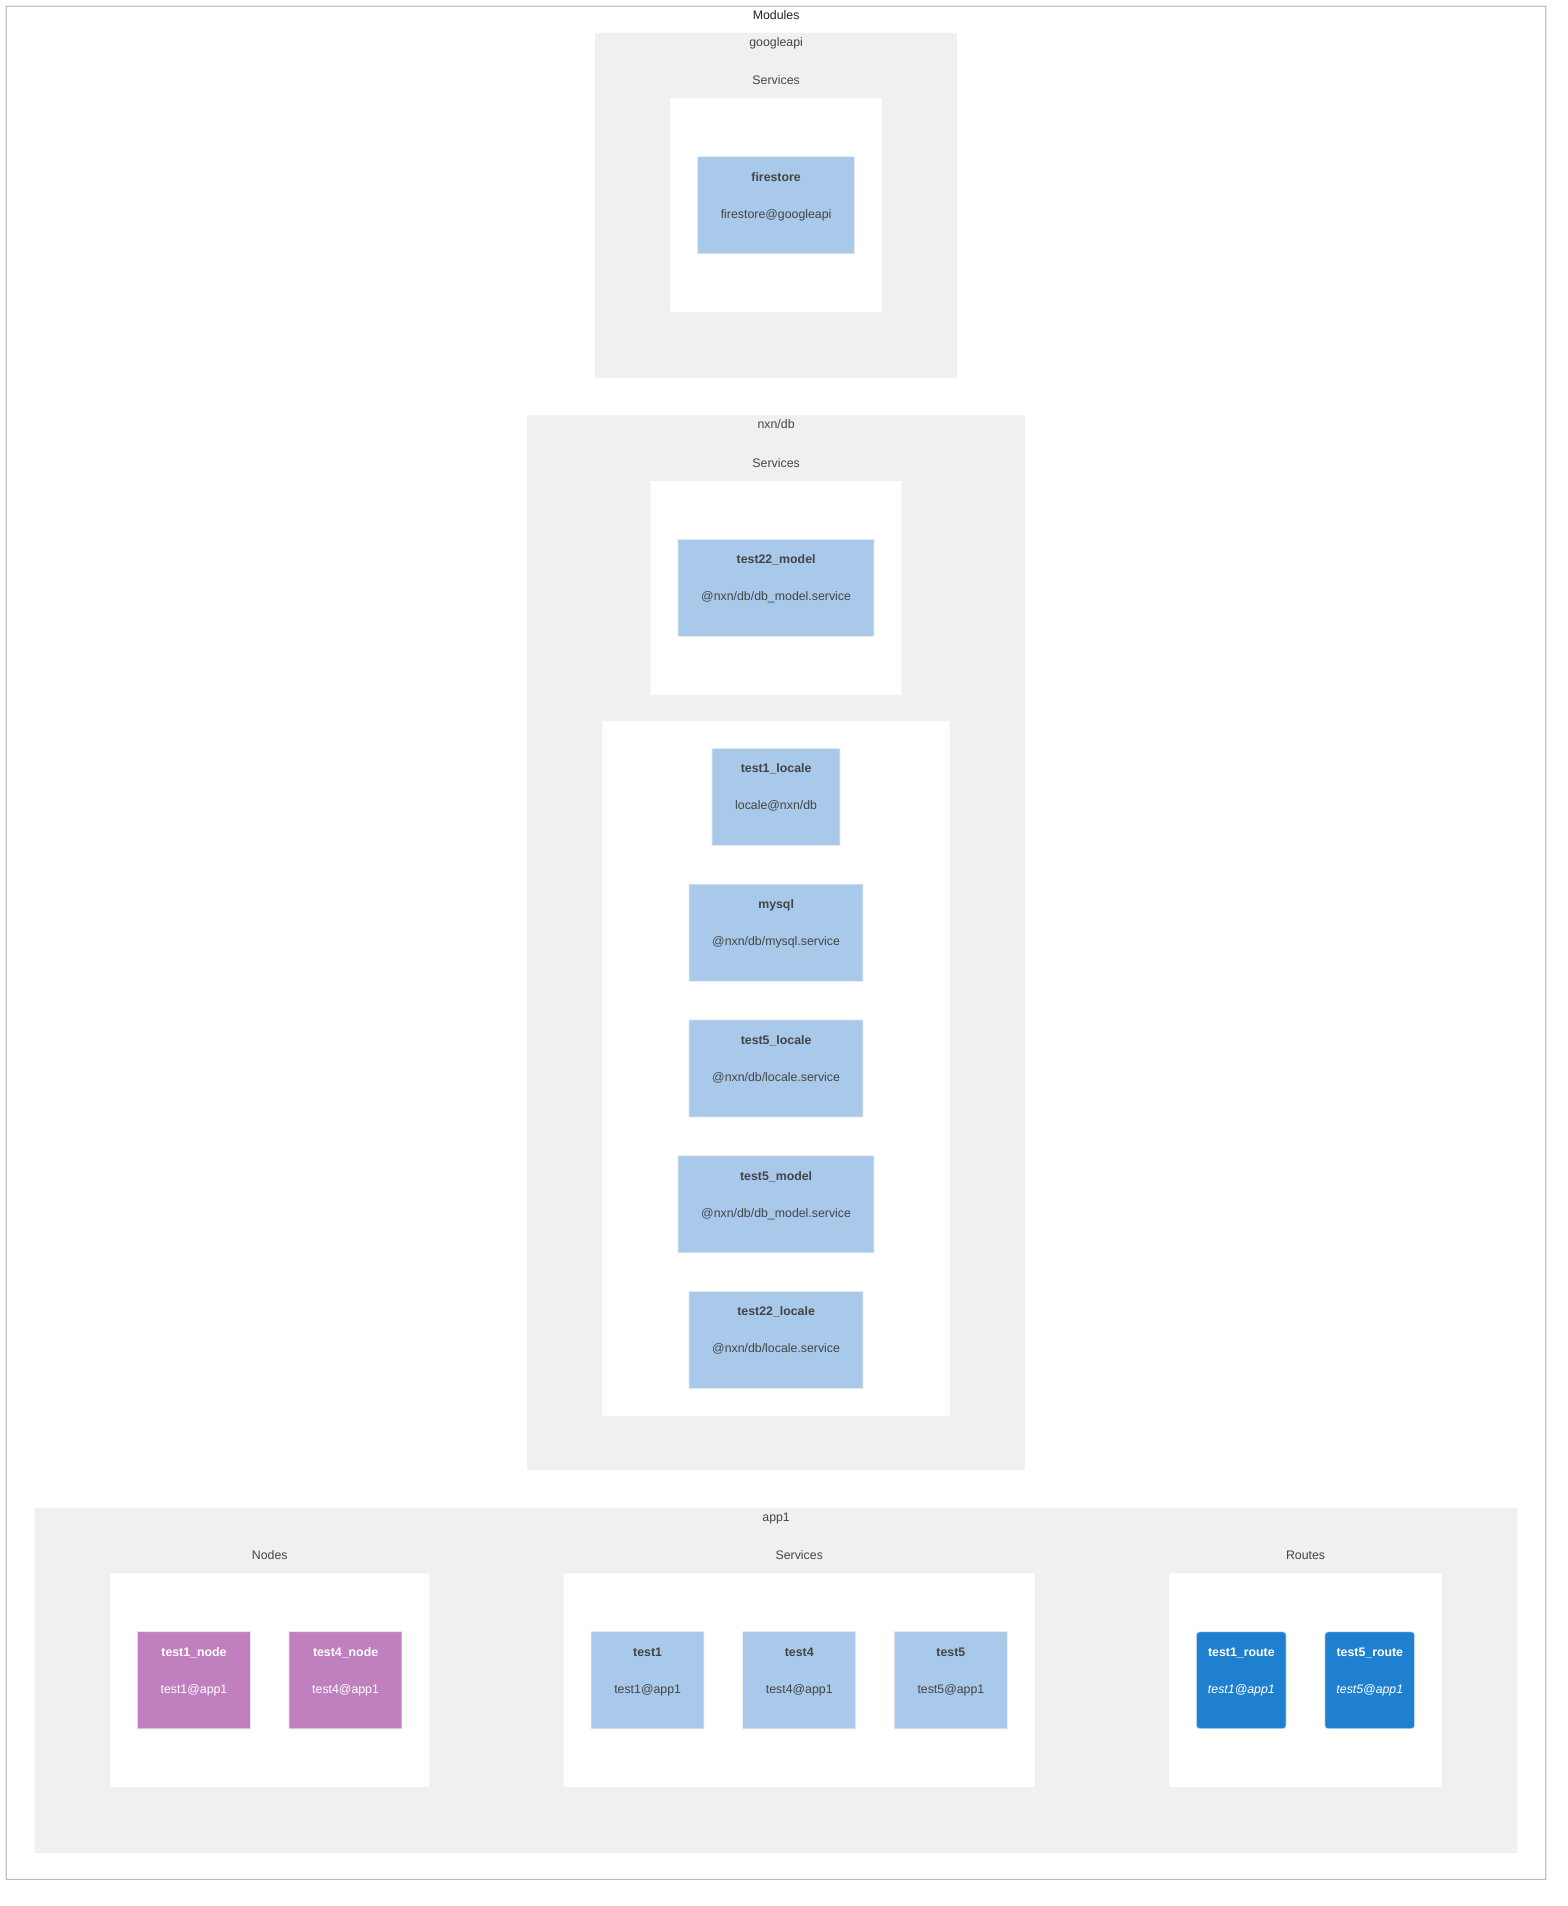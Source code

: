 graph TB;

subgraph Modules
    direction LR;
    classDef nodeCls fill:#C080C0,stroke:#eee,color:#fff
    classDef routeCls fill:#2080D0,stroke:#eee,color:#fff
    classDef nodCls fill:#C080C0,stroke:#eee,color:#fff
    classDef serviceCls fill:#A9C9EB,stroke:#eee,color:#444


subgraph app1
direction TB;

subgraph app1:routes["Routes"]
direction LR;

subgraph app1_routes1
direction TB;
    test1_route_doc("<b>test1_route</b><br><br><i>test1@app1</i><br><br>"):::routeCls

    test5_route_doc("<b>test5_route</b><br><br><i>test5@app1</i><br><br>"):::routeCls

end
style app1_routes1 fill:#fff,stroke:#fff,color:#fff

end
style app1:routes fill:#f0f0f0,stroke:#eee,color:#444


subgraph app1:services["Services"]
direction LR;

subgraph app1_services1
direction TB;
    test1_doc["<b>test1</b><br><br>test1@app1<br><br>"]:::serviceCls

    test4_doc["<b>test4</b><br><br>test4@app1<br><br>"]:::serviceCls

    test5_doc["<b>test5</b><br><br>test5@app1<br><br>"]:::serviceCls

end
style app1_services1 fill:#fff,stroke:#fff,color:#fff

end
style app1:services fill:#f0f0f0,stroke:#eee,color:#444


subgraph app1:nodes["Nodes"]
direction LR;

subgraph app1_nodes1
direction TB;
    test1_node_doc["<b>test1_node</b><br><br>test1@app1<br><br>"]:::nodeCls

    test4_node_doc["<b>test4_node</b><br><br>test4@app1<br><br>"]:::nodeCls

end
style app1_nodes1 fill:#fff,stroke:#fff,color:#fff

end
style app1:nodes fill:#f0f0f0,stroke:#eee,color:#444

end
style app1 fill:#f0f0f0,stroke:#eee,color:#444



subgraph nxn/db
direction TB;

subgraph nxn/db:services["Services"]
direction LR;

subgraph nxn/db_services1
direction TB;
    test1_locale_doc["<b>test1_locale</b><br><br>locale@nxn/db<br><br>"]:::serviceCls

    mysql_doc["<b>mysql</b><br><br>@nxn/db/mysql.service<br><br>"]:::serviceCls

    test5_locale_doc["<b>test5_locale</b><br><br>@nxn/db/locale.service<br><br>"]:::serviceCls

    test5_model_doc["<b>test5_model</b><br><br>@nxn/db/db_model.service<br><br>"]:::serviceCls

    test22_locale_doc["<b>test22_locale</b><br><br>@nxn/db/locale.service<br><br>"]:::serviceCls

end
style nxn/db_services1 fill:#fff,stroke:#fff,color:#fff


subgraph nxn/db_services2
direction TB;
    test22_model_doc["<b>test22_model</b><br><br>@nxn/db/db_model.service<br><br>"]:::serviceCls

end
style nxn/db_services2 fill:#fff,stroke:#fff,color:#fff

end
style nxn/db:services fill:#f0f0f0,stroke:#eee,color:#444

end
style nxn/db fill:#f0f0f0,stroke:#eee,color:#444



subgraph googleapi
direction TB;

subgraph googleapi:services["Services"]
direction LR;

subgraph googleapi_services1
direction TB;
    firestore_doc["<b>firestore</b><br><br>firestore@googleapi<br><br>"]:::serviceCls

end
style googleapi_services1 fill:#fff,stroke:#fff,color:#fff

end
style googleapi:services fill:#f0f0f0,stroke:#eee,color:#444

end
style googleapi fill:#f0f0f0,stroke:#eee,color:#444
end
style Modules fill:#fff,stroke:#999,color:#222